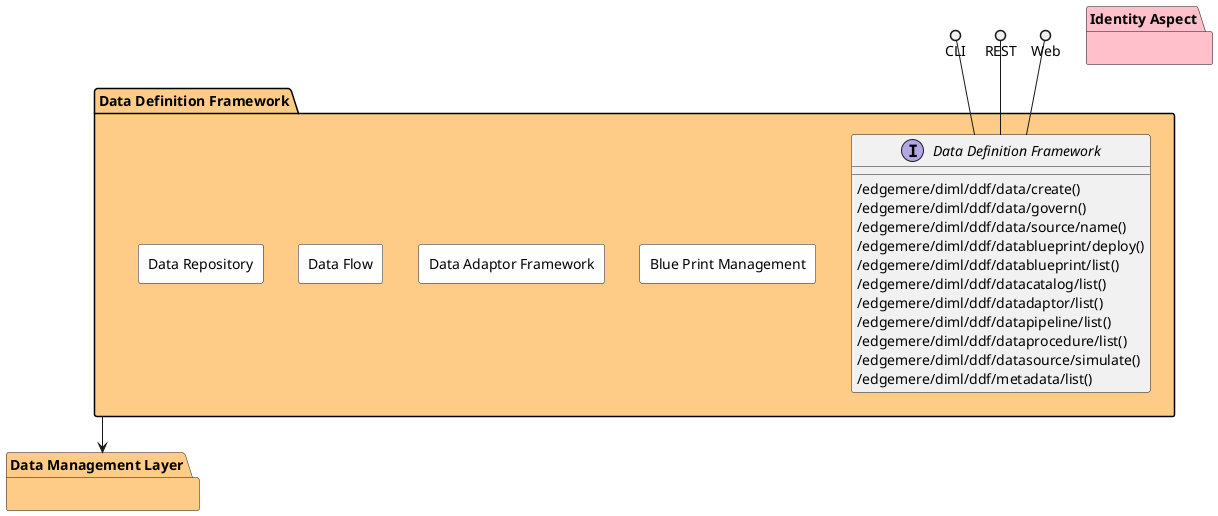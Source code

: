 @startuml


package "Data Management Layer" #ffcc88 {

}

package "Data Definition Framework" #ffcc88 {

}

package "Identity Aspect" #pink {

}


package "Data Definition Framework" #ffcc88 {

    interface "Data Definition Framework" as i {
            /edgemere/diml/ddf/data/create()
            /edgemere/diml/ddf/data/govern()
            /edgemere/diml/ddf/data/source/name()
            /edgemere/diml/ddf/datablueprint/deploy()
            /edgemere/diml/ddf/datablueprint/list()
            /edgemere/diml/ddf/datacatalog/list()
            /edgemere/diml/ddf/datadaptor/list()
            /edgemere/diml/ddf/datapipeline/list()
            /edgemere/diml/ddf/dataprocedure/list()
            /edgemere/diml/ddf/datasource/simulate()
            /edgemere/diml/ddf/metadata/list()
    
    }
}

CLI ()-- i
REST ()-- i
Web ()-- i

package "Data Definition Framework" #ffcc88 {


rectangle "Blue Print Management" #white {
}

rectangle "Data Adaptor Framework" #white {
}

rectangle "Data Flow" #white {
}

rectangle "Data Repository" #white {
}

}


    "Data Definition Framework" --> "Data Management Layer"


@enduml
